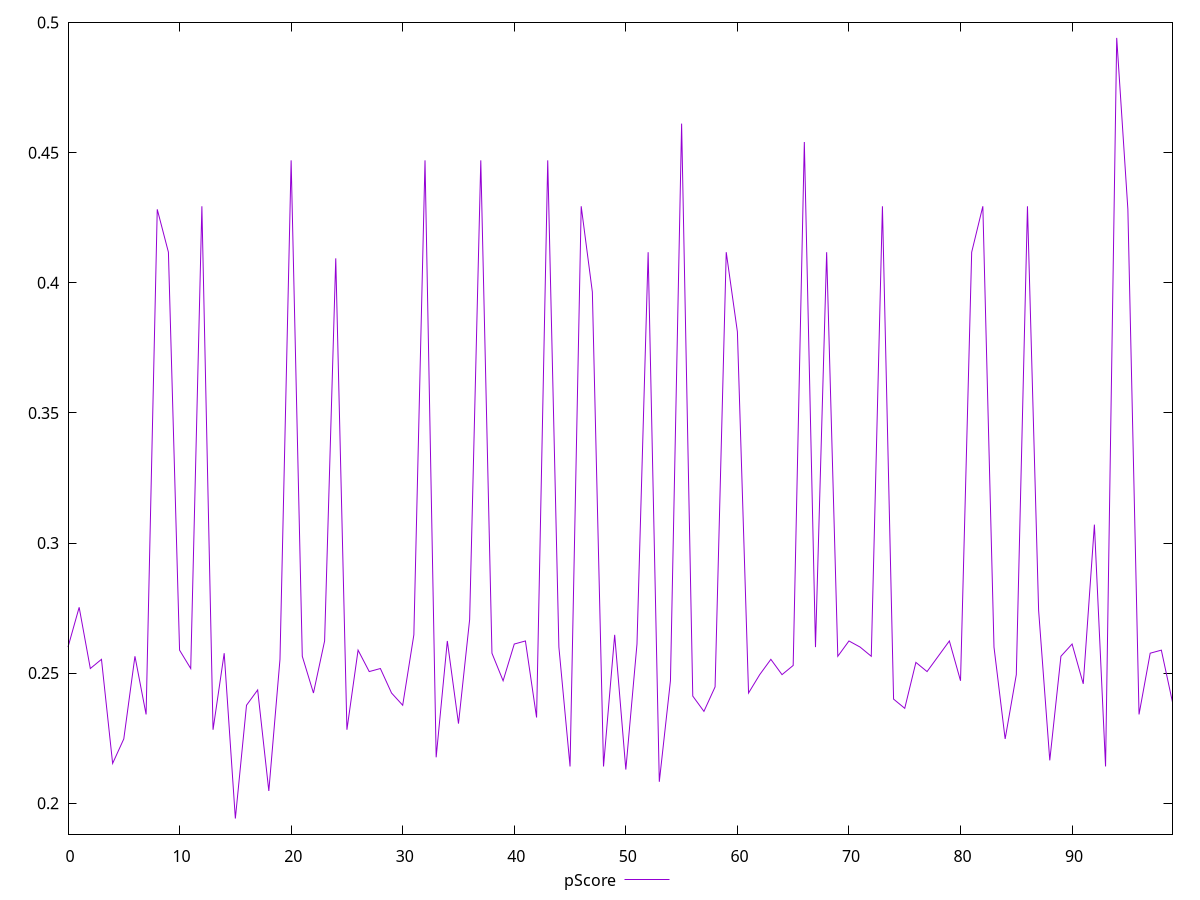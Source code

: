 reset

$pScore <<EOF
0 0.26
1 0.2752941176470588
2 0.25176470588235295
3 0.2552941176470588
4 0.2152941176470588
5 0.22470588235294114
6 0.2564705882352941
7 0.23411764705882354
8 0.42823529411764705
9 0.4117647058823529
10 0.2588235294117647
11 0.25176470588235295
12 0.4294117647058824
13 0.22823529411764704
14 0.2576470588235294
15 0.1941176470588235
16 0.23764705882352938
17 0.24352941176470588
18 0.20470588235294118
19 0.2552941176470588
20 0.4470588235294118
21 0.2564705882352941
22 0.2423529411764706
23 0.26235294117647057
24 0.40941176470588236
25 0.22823529411764704
26 0.2588235294117647
27 0.25058823529411767
28 0.25176470588235295
29 0.2423529411764706
30 0.23764705882352938
31 0.2647058823529412
32 0.4470588235294118
33 0.21764705882352942
34 0.26235294117647057
35 0.23058823529411765
36 0.27058823529411763
37 0.4470588235294118
38 0.2576470588235294
39 0.24705882352941178
40 0.2611764705882353
41 0.26235294117647057
42 0.2329411764705882
43 0.4470588235294118
44 0.26
45 0.21411764705882352
46 0.4294117647058824
47 0.39647058823529413
48 0.21411764705882352
49 0.2647058823529412
50 0.21294117647058824
51 0.2611764705882353
52 0.4117647058823529
53 0.20823529411764707
54 0.24705882352941178
55 0.4611764705882353
56 0.24117647058823527
57 0.23529411764705882
58 0.24470588235294116
59 0.4117647058823529
60 0.3811764705882353
61 0.2423529411764706
62 0.24941176470588233
63 0.2552941176470588
64 0.24941176470588233
65 0.2529411764705882
66 0.4541176470588235
67 0.26
68 0.4117647058823529
69 0.2564705882352941
70 0.26235294117647057
71 0.26
72 0.2564705882352941
73 0.4294117647058824
74 0.24
75 0.2364705882352941
76 0.25411764705882356
77 0.25058823529411767
78 0.2564705882352941
79 0.26235294117647057
80 0.24705882352941178
81 0.4117647058823529
82 0.4294117647058824
83 0.26
84 0.22470588235294114
85 0.24941176470588233
86 0.4294117647058824
87 0.2741176470588235
88 0.21647058823529414
89 0.2564705882352941
90 0.2611764705882353
91 0.24588235294117644
92 0.3070588235294118
93 0.21411764705882352
94 0.49411764705882355
95 0.42823529411764705
96 0.23411764705882354
97 0.2576470588235294
98 0.2588235294117647
99 0.2388235294117647
EOF

set key outside below
set xrange [0:99]
set yrange [0.1881176470588235:0.5001176470588236]
set trange [0.1881176470588235:0.5001176470588236]
set terminal svg size 640, 500 enhanced background rgb 'white'
set output "report_00013_2021-02-09T12-04-24.940Z/uses-text-compression/samples/pages+cached+noadtech+nomedia/pScore/values.svg"

plot $pScore title "pScore" with line

reset
